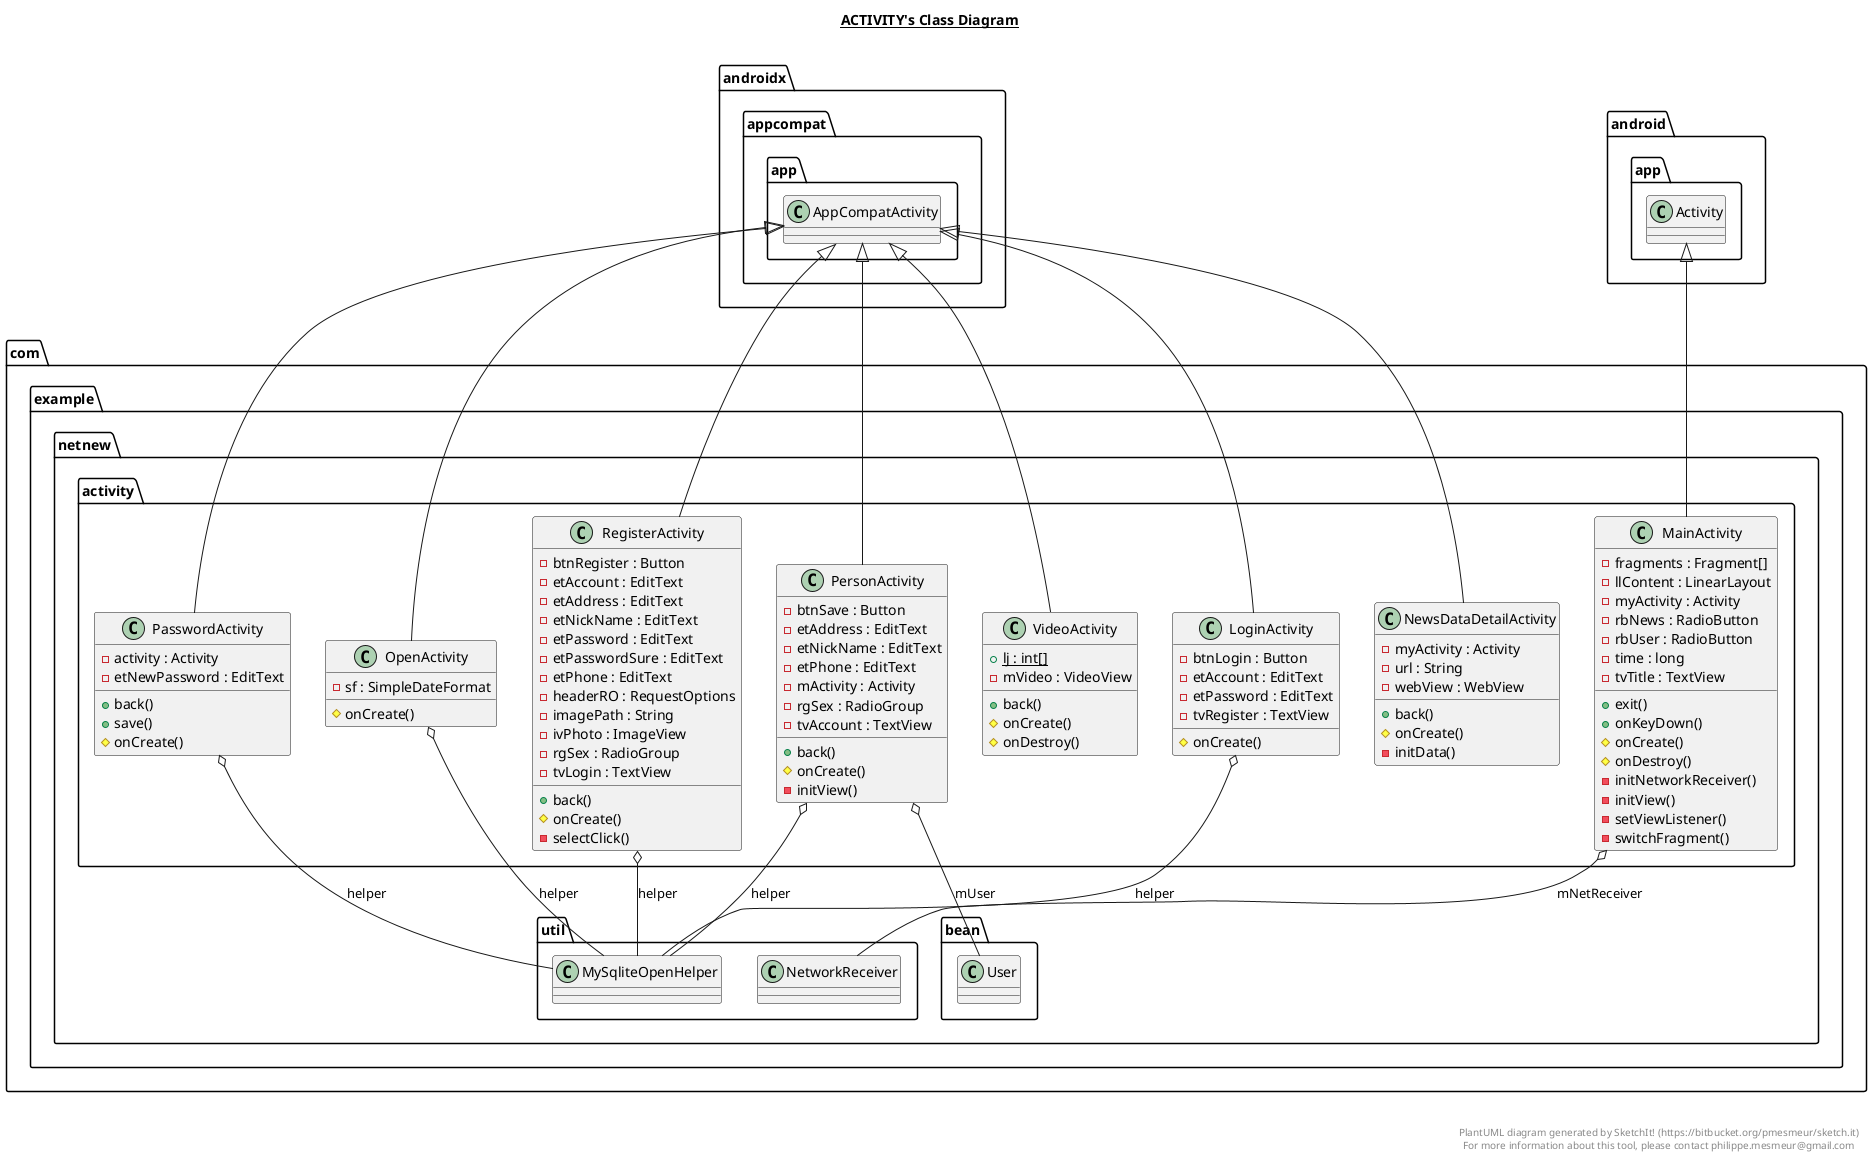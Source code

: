 @startuml

title __ACTIVITY's Class Diagram__\n

  namespace com.example.netnew {
    namespace activity {
      class com.example.netnew.activity.LoginActivity {
          - btnLogin : Button
          - etAccount : EditText
          - etPassword : EditText
          - tvRegister : TextView
          # onCreate()
      }
    }
  }
  

  namespace com.example.netnew {
    namespace activity {
      class com.example.netnew.activity.MainActivity {
          - fragments : Fragment[]
          - llContent : LinearLayout
          - myActivity : Activity
          - rbNews : RadioButton
          - rbUser : RadioButton
          - time : long
          - tvTitle : TextView
          + exit()
          + onKeyDown()
          # onCreate()
          # onDestroy()
          - initNetworkReceiver()
          - initView()
          - setViewListener()
          - switchFragment()
      }
    }
  }
  

  namespace com.example.netnew {
    namespace activity {
      class com.example.netnew.activity.NewsDataDetailActivity {
          - myActivity : Activity
          - url : String
          - webView : WebView
          + back()
          # onCreate()
          - initData()
      }
    }
  }
  

  namespace com.example.netnew {
    namespace activity {
      class com.example.netnew.activity.OpenActivity {
          - sf : SimpleDateFormat
          # onCreate()
      }
    }
  }
  

  namespace com.example.netnew {
    namespace activity {
      class com.example.netnew.activity.PasswordActivity {
          - activity : Activity
          - etNewPassword : EditText
          + back()
          + save()
          # onCreate()
      }
    }
  }
  

  namespace com.example.netnew {
    namespace activity {
      class com.example.netnew.activity.PersonActivity {
          - btnSave : Button
          - etAddress : EditText
          - etNickName : EditText
          - etPhone : EditText
          - mActivity : Activity
          - rgSex : RadioGroup
          - tvAccount : TextView
          + back()
          # onCreate()
          - initView()
      }
    }
  }
  

  namespace com.example.netnew {
    namespace activity {
      class com.example.netnew.activity.RegisterActivity {
          - btnRegister : Button
          - etAccount : EditText
          - etAddress : EditText
          - etNickName : EditText
          - etPassword : EditText
          - etPasswordSure : EditText
          - etPhone : EditText
          - headerRO : RequestOptions
          - imagePath : String
          - ivPhoto : ImageView
          - rgSex : RadioGroup
          - tvLogin : TextView
          + back()
          # onCreate()
          - selectClick()
      }
    }
  }
  

  namespace com.example.netnew {
    namespace activity {
      class com.example.netnew.activity.VideoActivity {
          {static} + lj : int[]
          - mVideo : VideoView
          + back()
          # onCreate()
          # onDestroy()
      }
    }
  }
  

  com.example.netnew.activity.LoginActivity -up-|> androidx.appcompat.app.AppCompatActivity
  com.example.netnew.activity.LoginActivity o-- com.example.netnew.util.MySqliteOpenHelper : helper
  com.example.netnew.activity.MainActivity -up-|> android.app.Activity
  com.example.netnew.activity.MainActivity o-- com.example.netnew.util.NetworkReceiver : mNetReceiver
  com.example.netnew.activity.NewsDataDetailActivity -up-|> androidx.appcompat.app.AppCompatActivity
  com.example.netnew.activity.OpenActivity -up-|> androidx.appcompat.app.AppCompatActivity
  com.example.netnew.activity.OpenActivity o-- com.example.netnew.util.MySqliteOpenHelper : helper
  com.example.netnew.activity.PasswordActivity -up-|> androidx.appcompat.app.AppCompatActivity
  com.example.netnew.activity.PasswordActivity o-- com.example.netnew.util.MySqliteOpenHelper : helper
  com.example.netnew.activity.PersonActivity -up-|> androidx.appcompat.app.AppCompatActivity
  com.example.netnew.activity.PersonActivity o-- com.example.netnew.util.MySqliteOpenHelper : helper
  com.example.netnew.activity.PersonActivity o-- com.example.netnew.bean.User : mUser
  com.example.netnew.activity.RegisterActivity -up-|> androidx.appcompat.app.AppCompatActivity
  com.example.netnew.activity.RegisterActivity o-- com.example.netnew.util.MySqliteOpenHelper : helper
  com.example.netnew.activity.VideoActivity -up-|> androidx.appcompat.app.AppCompatActivity


right footer


PlantUML diagram generated by SketchIt! (https://bitbucket.org/pmesmeur/sketch.it)
For more information about this tool, please contact philippe.mesmeur@gmail.com
endfooter

@enduml
